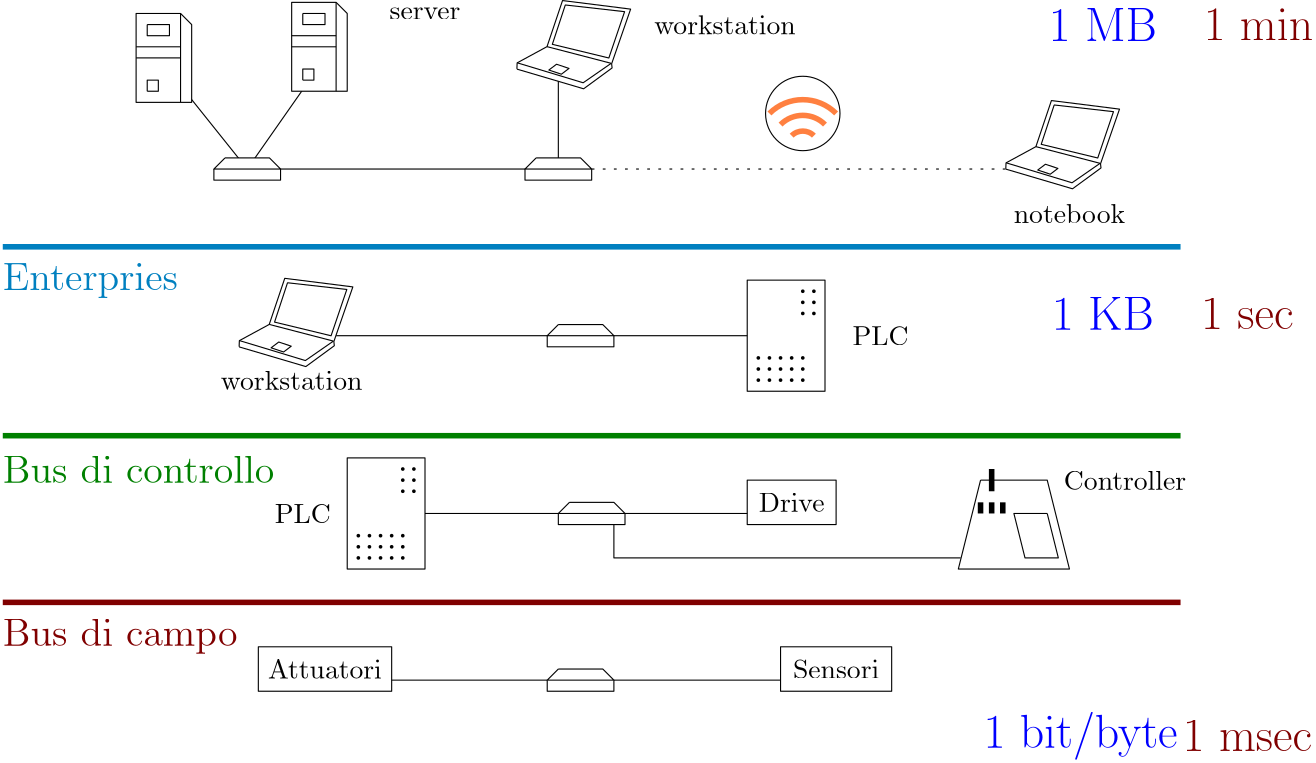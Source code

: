 <?xml version="1.0"?>
<!DOCTYPE ipe SYSTEM "ipe.dtd">
<ipe version="70218" creator="Ipe 7.2.28">
<info created="D:20241021121249" modified="D:20241021144508"/>
<ipestyle name="basic">
<symbol name="arrow/arc(spx)">
<path stroke="sym-stroke" fill="sym-stroke" pen="sym-pen">
0 0 m
-1 0.333 l
-1 -0.333 l
h
</path>
</symbol>
<symbol name="arrow/farc(spx)">
<path stroke="sym-stroke" fill="white" pen="sym-pen">
0 0 m
-1 0.333 l
-1 -0.333 l
h
</path>
</symbol>
<symbol name="arrow/ptarc(spx)">
<path stroke="sym-stroke" fill="sym-stroke" pen="sym-pen">
0 0 m
-1 0.333 l
-0.8 0 l
-1 -0.333 l
h
</path>
</symbol>
<symbol name="arrow/fptarc(spx)">
<path stroke="sym-stroke" fill="white" pen="sym-pen">
0 0 m
-1 0.333 l
-0.8 0 l
-1 -0.333 l
h
</path>
</symbol>
<symbol name="mark/circle(sx)" transformations="translations">
<path fill="sym-stroke">
0.6 0 0 0.6 0 0 e
0.4 0 0 0.4 0 0 e
</path>
</symbol>
<symbol name="mark/disk(sx)" transformations="translations">
<path fill="sym-stroke">
0.6 0 0 0.6 0 0 e
</path>
</symbol>
<symbol name="mark/fdisk(sfx)" transformations="translations">
<group>
<path fill="sym-fill">
0.5 0 0 0.5 0 0 e
</path>
<path fill="sym-stroke" fillrule="eofill">
0.6 0 0 0.6 0 0 e
0.4 0 0 0.4 0 0 e
</path>
</group>
</symbol>
<symbol name="mark/box(sx)" transformations="translations">
<path fill="sym-stroke" fillrule="eofill">
-0.6 -0.6 m
0.6 -0.6 l
0.6 0.6 l
-0.6 0.6 l
h
-0.4 -0.4 m
0.4 -0.4 l
0.4 0.4 l
-0.4 0.4 l
h
</path>
</symbol>
<symbol name="mark/square(sx)" transformations="translations">
<path fill="sym-stroke">
-0.6 -0.6 m
0.6 -0.6 l
0.6 0.6 l
-0.6 0.6 l
h
</path>
</symbol>
<symbol name="mark/fsquare(sfx)" transformations="translations">
<group>
<path fill="sym-fill">
-0.5 -0.5 m
0.5 -0.5 l
0.5 0.5 l
-0.5 0.5 l
h
</path>
<path fill="sym-stroke" fillrule="eofill">
-0.6 -0.6 m
0.6 -0.6 l
0.6 0.6 l
-0.6 0.6 l
h
-0.4 -0.4 m
0.4 -0.4 l
0.4 0.4 l
-0.4 0.4 l
h
</path>
</group>
</symbol>
<symbol name="mark/cross(sx)" transformations="translations">
<group>
<path fill="sym-stroke">
-0.43 -0.57 m
0.57 0.43 l
0.43 0.57 l
-0.57 -0.43 l
h
</path>
<path fill="sym-stroke">
-0.43 0.57 m
0.57 -0.43 l
0.43 -0.57 l
-0.57 0.43 l
h
</path>
</group>
</symbol>
<symbol name="arrow/fnormal(spx)">
<path stroke="sym-stroke" fill="white" pen="sym-pen">
0 0 m
-1 0.333 l
-1 -0.333 l
h
</path>
</symbol>
<symbol name="arrow/pointed(spx)">
<path stroke="sym-stroke" fill="sym-stroke" pen="sym-pen">
0 0 m
-1 0.333 l
-0.8 0 l
-1 -0.333 l
h
</path>
</symbol>
<symbol name="arrow/fpointed(spx)">
<path stroke="sym-stroke" fill="white" pen="sym-pen">
0 0 m
-1 0.333 l
-0.8 0 l
-1 -0.333 l
h
</path>
</symbol>
<symbol name="arrow/linear(spx)">
<path stroke="sym-stroke" pen="sym-pen">
-1 0.333 m
0 0 l
-1 -0.333 l
</path>
</symbol>
<symbol name="arrow/fdouble(spx)">
<path stroke="sym-stroke" fill="white" pen="sym-pen">
0 0 m
-1 0.333 l
-1 -0.333 l
h
-1 0 m
-2 0.333 l
-2 -0.333 l
h
</path>
</symbol>
<symbol name="arrow/double(spx)">
<path stroke="sym-stroke" fill="sym-stroke" pen="sym-pen">
0 0 m
-1 0.333 l
-1 -0.333 l
h
-1 0 m
-2 0.333 l
-2 -0.333 l
h
</path>
</symbol>
<symbol name="arrow/mid-normal(spx)">
<path stroke="sym-stroke" fill="sym-stroke" pen="sym-pen">
0.5 0 m
-0.5 0.333 l
-0.5 -0.333 l
h
</path>
</symbol>
<symbol name="arrow/mid-fnormal(spx)">
<path stroke="sym-stroke" fill="white" pen="sym-pen">
0.5 0 m
-0.5 0.333 l
-0.5 -0.333 l
h
</path>
</symbol>
<symbol name="arrow/mid-pointed(spx)">
<path stroke="sym-stroke" fill="sym-stroke" pen="sym-pen">
0.5 0 m
-0.5 0.333 l
-0.3 0 l
-0.5 -0.333 l
h
</path>
</symbol>
<symbol name="arrow/mid-fpointed(spx)">
<path stroke="sym-stroke" fill="white" pen="sym-pen">
0.5 0 m
-0.5 0.333 l
-0.3 0 l
-0.5 -0.333 l
h
</path>
</symbol>
<symbol name="arrow/mid-double(spx)">
<path stroke="sym-stroke" fill="sym-stroke" pen="sym-pen">
1 0 m
0 0.333 l
0 -0.333 l
h
0 0 m
-1 0.333 l
-1 -0.333 l
h
</path>
</symbol>
<symbol name="arrow/mid-fdouble(spx)">
<path stroke="sym-stroke" fill="white" pen="sym-pen">
1 0 m
0 0.333 l
0 -0.333 l
h
0 0 m
-1 0.333 l
-1 -0.333 l
h
</path>
</symbol>
<anglesize name="22.5 deg" value="22.5"/>
<anglesize name="30 deg" value="30"/>
<anglesize name="45 deg" value="45"/>
<anglesize name="60 deg" value="60"/>
<anglesize name="90 deg" value="90"/>
<arrowsize name="large" value="10"/>
<arrowsize name="small" value="5"/>
<arrowsize name="tiny" value="3"/>
<color name="blue" value="0 0 1"/>
<color name="brown" value="0.647 0.165 0.165"/>
<color name="darkblue" value="0 0 0.545"/>
<color name="darkcyan" value="0 0.545 0.545"/>
<color name="darkgray" value="0.663"/>
<color name="darkgreen" value="0 0.392 0"/>
<color name="darkmagenta" value="0.545 0 0.545"/>
<color name="darkorange" value="1 0.549 0"/>
<color name="darkred" value="0.545 0 0"/>
<color name="gold" value="1 0.843 0"/>
<color name="gray" value="0.745"/>
<color name="green" value="0 1 0"/>
<color name="lightblue" value="0.678 0.847 0.902"/>
<color name="lightcyan" value="0.878 1 1"/>
<color name="lightgray" value="0.827"/>
<color name="lightgreen" value="0.565 0.933 0.565"/>
<color name="lightyellow" value="1 1 0.878"/>
<color name="navy" value="0 0 0.502"/>
<color name="orange" value="1 0.647 0"/>
<color name="pink" value="1 0.753 0.796"/>
<color name="purple" value="0.627 0.125 0.941"/>
<color name="red" value="1 0 0"/>
<color name="seagreen" value="0.18 0.545 0.341"/>
<color name="turquoise" value="0.251 0.878 0.816"/>
<color name="violet" value="0.933 0.51 0.933"/>
<color name="yellow" value="1 1 0"/>
<dashstyle name="dash dot dotted" value="[4 2 1 2 1 2] 0"/>
<dashstyle name="dash dotted" value="[4 2 1 2] 0"/>
<dashstyle name="dashed" value="[4] 0"/>
<dashstyle name="dotted" value="[1 3] 0"/>
<gridsize name="10 pts (~3.5 mm)" value="10"/>
<gridsize name="14 pts (~5 mm)" value="14"/>
<gridsize name="16 pts (~6 mm)" value="16"/>
<gridsize name="20 pts (~7 mm)" value="20"/>
<gridsize name="28 pts (~10 mm)" value="28"/>
<gridsize name="32 pts (~12 mm)" value="32"/>
<gridsize name="4 pts" value="4"/>
<gridsize name="56 pts (~20 mm)" value="56"/>
<gridsize name="8 pts (~3 mm)" value="8"/>
<opacity name="10%" value="0.1"/>
<opacity name="30%" value="0.3"/>
<opacity name="50%" value="0.5"/>
<opacity name="75%" value="0.75"/>
<pen name="fat" value="1.2"/>
<pen name="heavier" value="0.8"/>
<pen name="ultrafat" value="2"/>
<symbolsize name="large" value="5"/>
<symbolsize name="small" value="2"/>
<symbolsize name="tiny" value="1.1"/>
<textsize name="Huge" value="\Huge"/>
<textsize name="LARGE" value="\LARGE"/>
<textsize name="Large" value="\Large"/>
<textsize name="footnote" value="\footnotesize"/>
<textsize name="huge" value="\huge"/>
<textsize name="large" value="\large"/>
<textsize name="script" value="\scriptsize"/>
<textsize name="small" value="\small"/>
<textsize name="tiny" value="\tiny"/>
<textstyle name="center" begin="\begin{center}" end="\end{center}"/>
<textstyle name="item" begin="\begin{itemize}\item{}" end="\end{itemize}"/>
<textstyle name="itemize" begin="\begin{itemize}" end="\end{itemize}"/>
<tiling name="falling" angle="-60" step="4" width="1"/>
<tiling name="rising" angle="30" step="4" width="1"/>
</ipestyle>
<page>
<layer name="alpha"/>
<view layers="alpha" active="alpha"/>
<path layer="alpha" stroke="black" opacity="30%" stroke-opacity="opaque">
88 804 m
120 764 l
148 804 l
</path>
<path stroke="black" dash="dotted" opacity="30%" stroke-opacity="opaque">
240 764 m
408 764 l
</path>
<path matrix="1 0 0 1 -16 84" stroke="0" fill="white">
112 736 m
116 732 l
116 704 l
112 704 l
</path>
<path matrix="1 0 0 1 -16 84" stroke="0" fill="white">
96 736 m
96 704 l
112 704 l
112 736 l
h
</path>
<path matrix="1 0 0 1 -16 84" stroke="0" fill="white">
100 732 m
108 732 l
108 728 l
100 728 l
100 732 l
</path>
<path matrix="1 0 0 1 -16 84" stroke="0" fill="white">
96 724 m
112 724 l
</path>
<path matrix="1 0 0 1 -16 84" stroke="0" fill="white">
96 720 m
112 720 l
</path>
<path matrix="1 0 0 1 -16 84" stroke="0" fill="white">
100 708 m
100 712 l
104 712 l
104 708 l
100 708 l
</path>
<path matrix="1 0 0 1 40 88" stroke="0" fill="white">
112 736 m
116 732 l
116 704 l
112 704 l
</path>
<path matrix="1 0 0 1 40 88" stroke="0" fill="white">
96 736 m
96 704 l
112 704 l
112 736 l
h
</path>
<path matrix="1 0 0 1 40 88" stroke="0" fill="white">
100 732 m
108 732 l
108 728 l
100 728 l
100 732 l
</path>
<path matrix="1 0 0 1 40 88" stroke="0" fill="white">
96 724 m
112 724 l
</path>
<path matrix="1 0 0 1 40 88" stroke="0" fill="white">
96 720 m
112 720 l
</path>
<path matrix="1 0 0 1 40 88" stroke="0" fill="white">
100 708 m
100 712 l
104 712 l
104 708 l
100 708 l
</path>
<path matrix="0.626381 0 0 0.626381 291.839 310.161" stroke="black" fill="white">
161.636 724.492 m
199.972 713.178 l
216.345 725.158 l
216.079 727.554 l
226.994 758.968 l
187.859 763.893 l
178.941 737.404 l
161.77 728.086 l
161.636 724.625 l
</path>
<path matrix="0.626381 0 0 0.626381 291.839 310.161" stroke="black">
161.903 728.086 m
199.706 716.639 l
215.812 727.82 l
</path>
<path matrix="0.626381 0 0 0.626381 291.839 310.161" stroke="black">
215.812 727.82 m
178.941 737.404 l
</path>
<path matrix="0.626381 0 0 0.626381 291.839 310.161" stroke="black" fill="white">
189.456 761.364 m
182.002 738.735 l
214.481 730.881 l
223.533 757.503 l
189.323 761.364 l
</path>
<path matrix="0.626381 0 0 0.626381 291.839 310.161" stroke="black">
180.006 723.96 m
187.194 721.564 l
191.586 724.891 l
184.398 727.287 l
h
</path>
<path matrix="1 0 0 1 -52 -8" stroke="1 0.502 0.251" pen="ultrafat" opacity="30%" stroke-opacity="opaque">
368 784 m
5.65685 0 0 -5.65685 372 780 376 784 a
</path>
<path matrix="1 0 0 1 -52 -8" stroke="1 0.502 0.251" pen="ultrafat" opacity="30%" stroke-opacity="opaque">
364 788 m
11.3137 0 0 -11.3137 372 780 380 788 a
</path>
<path matrix="1 0 0 1 -52 -8" stroke="1 0.502 0.251" pen="ultrafat" opacity="30%" stroke-opacity="opaque">
360 792 m
16.9706 0 0 -16.9706 372 780 384 792 a
</path>
<path matrix="1 0 0 1 -52 -8" stroke="0" opacity="30%" stroke-opacity="opaque">
13.3969 0 0 13.3969 372 792 e
</path>
<path stroke="0" opacity="30%" stroke-opacity="opaque">
232 800 m
232 764 l
128 764 l
</path>
<path matrix="0.626381 0 0 0.626381 115.839 346.161" stroke="black" fill="white">
161.636 724.492 m
199.972 713.178 l
216.345 725.158 l
216.079 727.554 l
226.994 758.968 l
187.859 763.893 l
178.941 737.404 l
161.77 728.086 l
161.636 724.625 l
</path>
<path matrix="0.626381 0 0 0.626381 115.839 346.161" stroke="black">
161.903 728.086 m
199.706 716.639 l
215.812 727.82 l
</path>
<path matrix="0.626381 0 0 0.626381 115.839 346.161" stroke="black">
215.812 727.82 m
178.941 737.404 l
</path>
<path matrix="0.626381 0 0 0.626381 115.839 346.161" stroke="black" fill="white">
189.456 761.364 m
182.002 738.735 l
214.481 730.881 l
223.533 757.503 l
189.323 761.364 l
</path>
<path matrix="0.626381 0 0 0.626381 115.839 346.161" stroke="black">
180.006 723.96 m
187.194 721.564 l
191.586 724.891 l
184.398 727.287 l
h
</path>
<path matrix="1 0 0 1 80 32" stroke="0" fill="white">
140 732 m
140 728 l
164 728 l
164 732 l
</path>
<path matrix="1 0 0 1 80 32" stroke="0" fill="white">
144 736 m
140 732 l
164 732 l
160 736 l
144 736 l
</path>
<path matrix="1 0 0 1 -32 32" stroke="0" fill="white">
140 732 m
140 728 l
164 728 l
164 732 l
</path>
<path matrix="1 0 0 1 -32 32" stroke="0" fill="white">
144 736 m
140 732 l
164 732 l
160 736 l
144 736 l
</path>
<path stroke="0 0.502 0.753" pen="ultrafat" opacity="30%" stroke-opacity="opaque">
32 736 m
456 736 l
</path>
<path stroke="0 0.502 0" pen="ultrafat" opacity="30%" stroke-opacity="opaque">
32 668 m
456 668 l
</path>
<path stroke="0.502 0 0" pen="ultrafat" opacity="30%" stroke-opacity="opaque">
32 608 m
456 608 l
</path>
<text matrix="1 0 0 1 -344 52" transformations="translations" pos="376 672" stroke="0 0.502 0.753" type="label" width="63.093" height="9.803" depth="2.79" valign="center" size="Large">Enterpries</text>
<text matrix="1 0 0 1 -344 -16" transformations="translations" pos="376 672" stroke="0 0.502 0" type="label" width="97.82" height="9.963" depth="0" valign="center" size="Large">Bus di controllo</text>
<text matrix="1 0 0 1 -344 -76" transformations="translations" pos="376 672" stroke="0.502 0 0" type="label" width="84.554" height="9.962" depth="2.79" valign="center" size="Large">Bus di campo</text>
<path matrix="1 0 0 1 88 -28" stroke="0" fill="white">
140 732 m
140 728 l
164 728 l
164 732 l
</path>
<path matrix="1 0 0 1 88 -28" stroke="0" fill="white">
144 736 m
140 732 l
164 732 l
160 736 l
144 736 l
</path>
<path matrix="0.626381 0 0 0.626381 15.839 246.161" stroke="black" fill="white">
161.636 724.492 m
199.972 713.178 l
216.345 725.158 l
216.079 727.554 l
226.994 758.968 l
187.859 763.893 l
178.941 737.404 l
161.77 728.086 l
161.636 724.625 l
</path>
<path matrix="0.626381 0 0 0.626381 15.839 246.161" stroke="black">
161.903 728.086 m
199.706 716.639 l
215.812 727.82 l
</path>
<path matrix="0.626381 0 0 0.626381 15.839 246.161" stroke="black">
215.812 727.82 m
178.941 737.404 l
</path>
<path matrix="0.626381 0 0 0.626381 15.839 246.161" stroke="black" fill="white">
189.456 761.364 m
182.002 738.735 l
214.481 730.881 l
223.533 757.503 l
189.323 761.364 l
</path>
<path matrix="0.626381 0 0 0.626381 15.839 246.161" stroke="black">
180.006 723.96 m
187.194 721.564 l
191.586 724.891 l
184.398 727.287 l
h
</path>
<path stroke="0" fill="1" opacity="30%" stroke-opacity="opaque">
300 724 m
300 684 l
328 684 l
328 724 l
h
</path>
<use name="mark/disk(sx)" pos="304 688" size="tiny"/>
<use name="mark/disk(sx)" pos="308 688" size="tiny"/>
<use name="mark/disk(sx)" pos="312 688" size="tiny"/>
<use name="mark/disk(sx)" pos="316 688" size="tiny"/>
<use name="mark/disk(sx)" pos="320 688" size="tiny"/>
<use name="mark/disk(sx)" pos="320 692" size="tiny"/>
<use name="mark/disk(sx)" pos="316 692" size="tiny"/>
<use name="mark/disk(sx)" pos="312 692" size="tiny"/>
<use name="mark/disk(sx)" pos="308 692" size="tiny"/>
<use name="mark/disk(sx)" pos="304 692" size="tiny"/>
<use name="mark/disk(sx)" pos="304 696" size="tiny"/>
<use name="mark/disk(sx)" pos="308 696" size="tiny"/>
<use name="mark/disk(sx)" pos="312 696" size="tiny"/>
<use name="mark/disk(sx)" pos="316 696" size="tiny"/>
<use name="mark/disk(sx)" pos="320 696" size="tiny"/>
<use name="mark/disk(sx)" pos="320 720" size="tiny"/>
<use name="mark/disk(sx)" pos="320 716" size="tiny"/>
<use name="mark/disk(sx)" pos="320 712" size="tiny"/>
<use name="mark/disk(sx)" pos="324 712" size="tiny"/>
<use name="mark/disk(sx)" pos="324 716" size="tiny"/>
<use name="mark/disk(sx)" pos="324 720" size="tiny"/>
<path stroke="0" fill="white" opacity="30%" stroke-opacity="opaque">
152 704 m
228 704 l
</path>
<path stroke="0" fill="white" opacity="30%" stroke-opacity="opaque">
252 704 m
300 704 l
</path>
<text matrix="1 0 0 1 -84 144" transformations="translations" pos="376 672" stroke="black" type="label" width="51.003" height="6.918" depth="0" halign="center" valign="center">workstation</text>
<text matrix="1 0 0 1 40 76" transformations="translations" pos="376 672" stroke="black" type="label" width="40.127" height="6.918" depth="0" halign="center" valign="center">notebook</text>
<text matrix="1 0 0 1 -192 148" transformations="translations" pos="376 672" stroke="black" type="label" width="25.571" height="4.289" depth="0" halign="center" valign="center">server</text>
<text matrix="1 0 0 1 -28 32" transformations="translations" pos="376 672" stroke="black" type="label" width="20.202" height="6.808" depth="0" halign="center" valign="center">PLC</text>
<text matrix="1 0 0 1 -240 16" transformations="translations" pos="376 672" stroke="black" type="label" width="51.003" height="6.918" depth="0" halign="center" valign="center">workstation</text>
<path matrix="1 0 0 1 -144 -64" stroke="0" fill="1" opacity="30%" stroke-opacity="opaque">
300 724 m
300 684 l
328 684 l
328 724 l
h
</path>
<use matrix="1 0 0 1 -144 -64" name="mark/disk(sx)" pos="304 688" size="tiny"/>
<use matrix="1 0 0 1 -144 -64" name="mark/disk(sx)" pos="308 688" size="tiny"/>
<use matrix="1 0 0 1 -144 -64" name="mark/disk(sx)" pos="312 688" size="tiny"/>
<use matrix="1 0 0 1 -144 -64" name="mark/disk(sx)" pos="316 688" size="tiny"/>
<use matrix="1 0 0 1 -144 -64" name="mark/disk(sx)" pos="320 688" size="tiny"/>
<use matrix="1 0 0 1 -144 -64" name="mark/disk(sx)" pos="320 692" size="tiny"/>
<use matrix="1 0 0 1 -144 -64" name="mark/disk(sx)" pos="316 692" size="tiny"/>
<use matrix="1 0 0 1 -144 -64" name="mark/disk(sx)" pos="312 692" size="tiny"/>
<use matrix="1 0 0 1 -144 -64" name="mark/disk(sx)" pos="308 692" size="tiny"/>
<use matrix="1 0 0 1 -144 -64" name="mark/disk(sx)" pos="304 692" size="tiny"/>
<use matrix="1 0 0 1 -144 -64" name="mark/disk(sx)" pos="304 696" size="tiny"/>
<use matrix="1 0 0 1 -144 -64" name="mark/disk(sx)" pos="308 696" size="tiny"/>
<use matrix="1 0 0 1 -144 -64" name="mark/disk(sx)" pos="312 696" size="tiny"/>
<use matrix="1 0 0 1 -144 -64" name="mark/disk(sx)" pos="316 696" size="tiny"/>
<use matrix="1 0 0 1 -144 -64" name="mark/disk(sx)" pos="320 696" size="tiny"/>
<use matrix="1 0 0 1 -144 -64" name="mark/disk(sx)" pos="320 720" size="tiny"/>
<use matrix="1 0 0 1 -144 -64" name="mark/disk(sx)" pos="320 716" size="tiny"/>
<use matrix="1 0 0 1 -144 -64" name="mark/disk(sx)" pos="320 712" size="tiny"/>
<use matrix="1 0 0 1 -144 -64" name="mark/disk(sx)" pos="324 712" size="tiny"/>
<use matrix="1 0 0 1 -144 -64" name="mark/disk(sx)" pos="324 716" size="tiny"/>
<use matrix="1 0 0 1 -144 -64" name="mark/disk(sx)" pos="324 720" size="tiny"/>
<text matrix="1 0 0 1 -236 -32" transformations="translations" pos="376 672" stroke="black" type="label" width="20.202" height="6.808" depth="0" halign="center" valign="center">PLC</text>
<path matrix="1 0 0 1 92 -92" stroke="0" fill="white">
140 732 m
140 728 l
164 728 l
164 732 l
</path>
<path matrix="1 0 0 1 92 -92" stroke="0" fill="white">
144 736 m
140 732 l
164 732 l
160 736 l
144 736 l
</path>
<path stroke="0" fill="white" opacity="30%" stroke-opacity="opaque">
384 652 m
376 620 l
416 620 l
408 652 l
384 652 l
</path>
<path stroke="0" fill="white" pen="ultrafat" opacity="30%" stroke-opacity="opaque">
388 648 m
388 656 l
</path>
<path stroke="0" fill="white" pen="ultrafat" opacity="30%" stroke-opacity="opaque">
384 640 m
384 644 l
</path>
<path stroke="0" fill="white" pen="ultrafat" opacity="30%" stroke-opacity="opaque">
388 640 m
388 644 l
</path>
<path stroke="0" fill="lightblue" pen="ultrafat" opacity="30%" stroke-opacity="opaque">
392 640 m
392 644 l
</path>
<path stroke="0" opacity="30%" stroke-opacity="opaque">
408 640 m
412 624 l
400 624 l
396 640 l
408 640 l
</path>
<text matrix="1 0 0 1 60 -20" transformations="translations" pos="376 672" stroke="black" type="label" width="44.057" height="6.918" depth="0" halign="center" valign="center">Controller</text>
<path stroke="0" opacity="30%" stroke-opacity="opaque">
184 640 m
232 640 l
</path>
<path stroke="0" opacity="30%" stroke-opacity="opaque">
252 636 m
252 624 l
376 624 l
376.842 623.998 l
</path>
<path matrix="1 0 0 1 88 -152" stroke="0" fill="white">
140 732 m
140 728 l
164 728 l
164 732 l
</path>
<path matrix="1 0 0 1 88 -152" stroke="0" fill="white">
144 736 m
140 732 l
164 732 l
160 736 l
144 736 l
</path>
<text matrix="1 0 0 1 -60 -28" transformations="translations" pos="376 672" stroke="black" type="label" width="23.689" height="6.808" depth="0" halign="center" valign="center">Drive</text>
<text matrix="1 0 0 1 -44 -88" transformations="translations" pos="376 672" stroke="black" type="label" width="31.078" height="6.808" depth="0" halign="center" valign="center">Sensori</text>
<text matrix="1 0 0 1 -228 -88" transformations="translations" pos="376 672" stroke="black" type="label" width="40.985" height="6.808" depth="0" halign="center" valign="center">Attuatori</text>
<path stroke="0" opacity="30%" stroke-opacity="opaque">
124 592 m
124 576 l
172 576 l
172 592 l
h
</path>
<path stroke="0" opacity="30%" stroke-opacity="opaque">
312 592 m
312 576 l
352 576 l
352 592 l
h
</path>
<path stroke="0" opacity="30%" stroke-opacity="opaque">
300 652 m
300 636 l
332 636 l
332 652 l
h
</path>
<path stroke="0" opacity="30%" stroke-opacity="opaque">
300 640 m
256 640 l
</path>
<path stroke="0" opacity="30%" stroke-opacity="opaque">
228 580 m
172 580 l
</path>
<path stroke="0" opacity="30%" stroke-opacity="opaque">
312 580 m
252 580 l
</path>
<text matrix="1 0 0 1 104 -112" transformations="translations" pos="376 672" stroke="0.502 0 0" type="label" width="46.562" height="11.097" depth="0" halign="center" valign="center" size="LARGE">1 msec</text>
<text matrix="1 0 0 1 104 40" transformations="translations" custom="undefined" pos="376 672" stroke="0.502 0 0" type="label" width="33.271" height="11.097" depth="0" halign="center" valign="center" size="LARGE">1 sec</text>
<text matrix="1 0 0 1 108 144" transformations="translations" pos="376 672" stroke="0.502 0 0" type="label" width="39.477" height="11.293" depth="0" halign="center" valign="center" size="LARGE">1 min</text>
<text matrix="1 0 0 1 52 144" transformations="translations" pos="376 672" stroke="0 0 1" type="label" width="38.991" height="11.761" depth="0" halign="center" valign="center" size="LARGE">1 MB</text>
<text matrix="1 0 0 1 52 40" transformations="translations" pos="376 672" stroke="0 0 1" type="label" width="36.742" height="11.761" depth="0" halign="center" valign="center" size="LARGE">1 KB</text>
<text matrix="1 0 0 1 44 -112" transformations="translations" pos="376 672" stroke="0 0 1" type="label" width="69.959" height="12.896" depth="4.29" halign="center" valign="center" size="LARGE">1 bit/byte</text>
</page>
</ipe>
